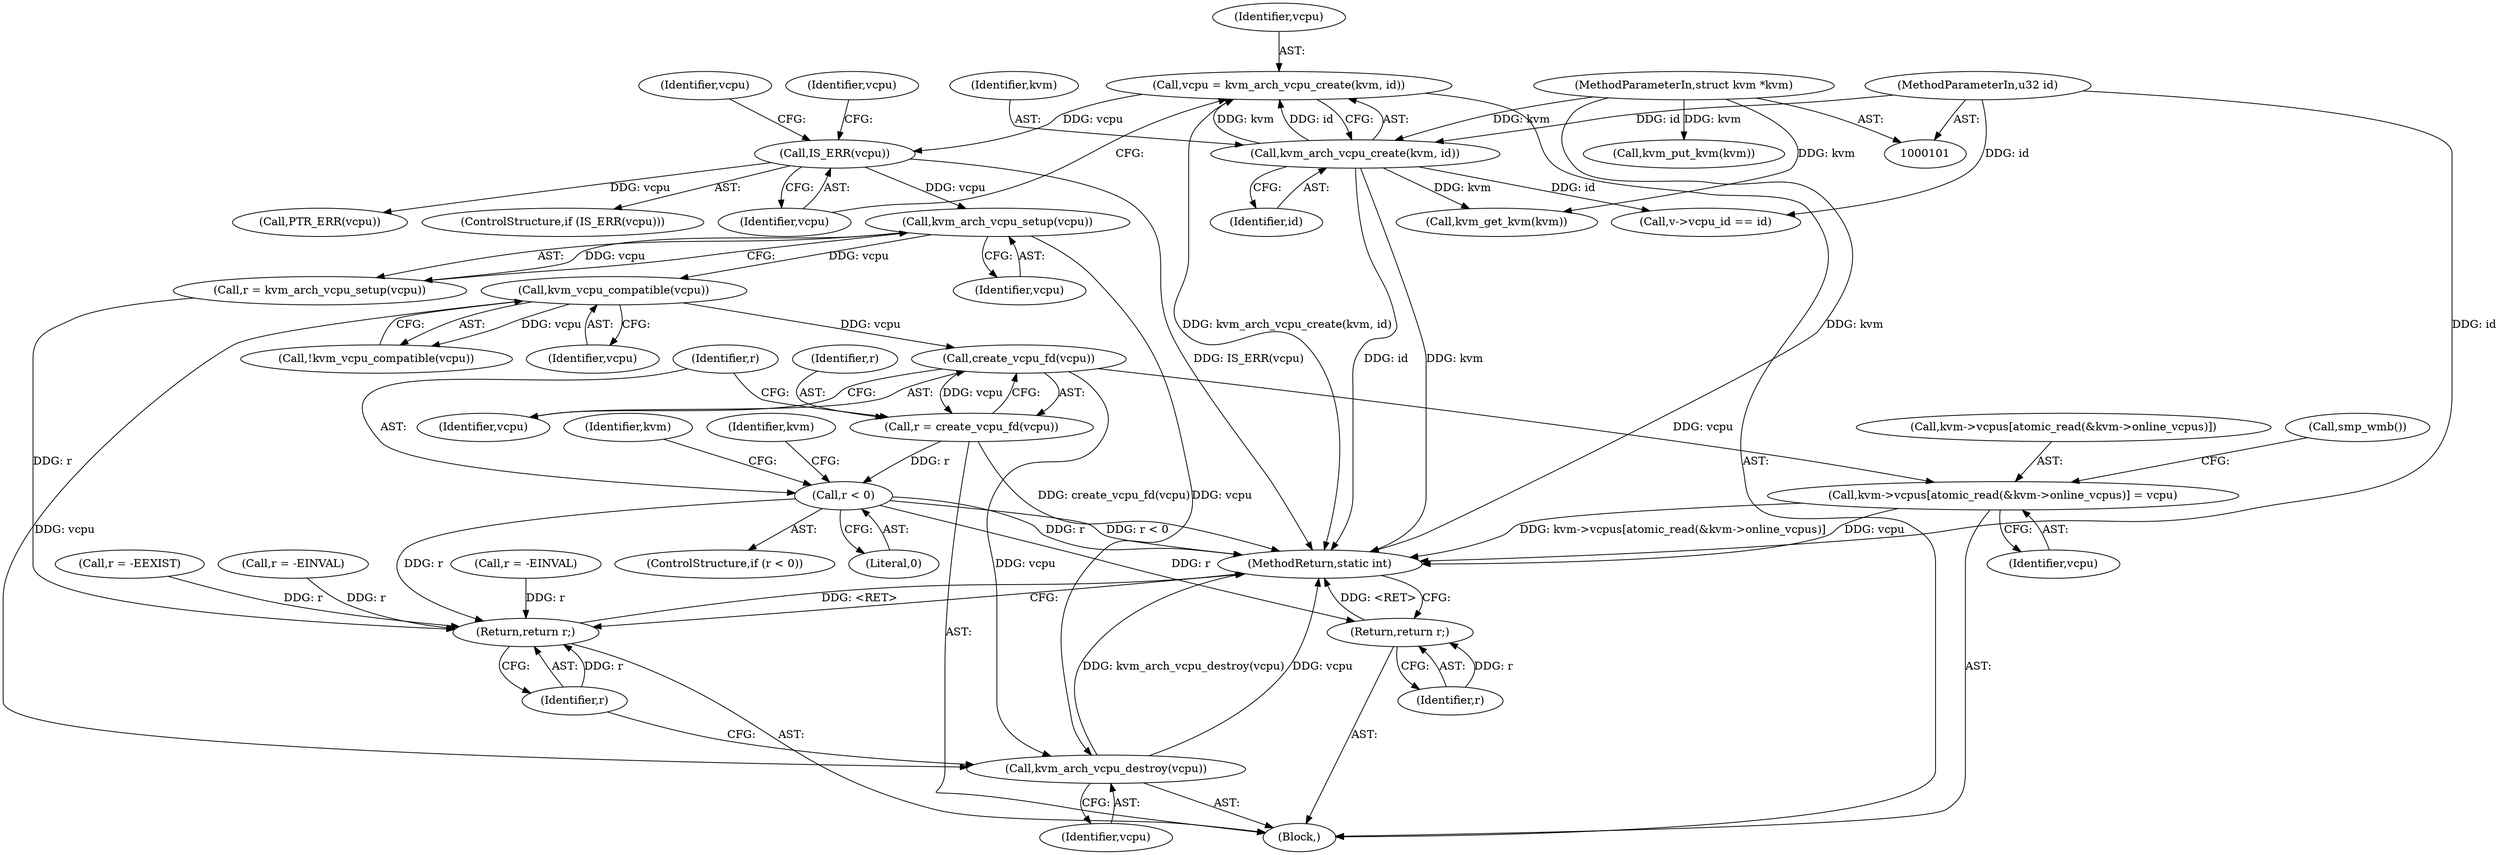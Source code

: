 digraph "0_linux_9c895160d25a76c21b65bad141b08e8d4f99afef_0@API" {
"1000188" [label="(Call,create_vcpu_fd(vcpu))"];
"1000140" [label="(Call,kvm_vcpu_compatible(vcpu))"];
"1000128" [label="(Call,kvm_arch_vcpu_setup(vcpu))"];
"1000114" [label="(Call,IS_ERR(vcpu))"];
"1000108" [label="(Call,vcpu = kvm_arch_vcpu_create(kvm, id))"];
"1000110" [label="(Call,kvm_arch_vcpu_create(kvm, id))"];
"1000102" [label="(MethodParameterIn,struct kvm *kvm)"];
"1000103" [label="(MethodParameterIn,u32 id)"];
"1000186" [label="(Call,r = create_vcpu_fd(vcpu))"];
"1000191" [label="(Call,r < 0)"];
"1000220" [label="(Return,return r;)"];
"1000231" [label="(Return,return r;)"];
"1000198" [label="(Call,kvm->vcpus[atomic_read(&kvm->online_vcpus)] = vcpu)"];
"1000229" [label="(Call,kvm_arch_vcpu_destroy(vcpu))"];
"1000139" [label="(Call,!kvm_vcpu_compatible(vcpu))"];
"1000188" [label="(Call,create_vcpu_fd(vcpu))"];
"1000126" [label="(Call,r = kvm_arch_vcpu_setup(vcpu))"];
"1000198" [label="(Call,kvm->vcpus[atomic_read(&kvm->online_vcpus)] = vcpu)"];
"1000196" [label="(Identifier,kvm)"];
"1000128" [label="(Call,kvm_arch_vcpu_setup(vcpu))"];
"1000220" [label="(Return,return r;)"];
"1000221" [label="(Identifier,r)"];
"1000122" [label="(Identifier,vcpu)"];
"1000186" [label="(Call,r = create_vcpu_fd(vcpu))"];
"1000191" [label="(Call,r < 0)"];
"1000232" [label="(Identifier,r)"];
"1000143" [label="(Call,r = -EINVAL)"];
"1000157" [label="(Call,r = -EINVAL)"];
"1000104" [label="(Block,)"];
"1000117" [label="(Call,PTR_ERR(vcpu))"];
"1000141" [label="(Identifier,vcpu)"];
"1000109" [label="(Identifier,vcpu)"];
"1000140" [label="(Call,kvm_vcpu_compatible(vcpu))"];
"1000111" [label="(Identifier,kvm)"];
"1000189" [label="(Identifier,vcpu)"];
"1000110" [label="(Call,kvm_arch_vcpu_create(kvm, id))"];
"1000113" [label="(ControlStructure,if (IS_ERR(vcpu)))"];
"1000184" [label="(Call,kvm_get_kvm(kvm))"];
"1000190" [label="(ControlStructure,if (r < 0))"];
"1000118" [label="(Identifier,vcpu)"];
"1000108" [label="(Call,vcpu = kvm_arch_vcpu_create(kvm, id))"];
"1000169" [label="(Call,r = -EEXIST)"];
"1000230" [label="(Identifier,vcpu)"];
"1000129" [label="(Identifier,vcpu)"];
"1000229" [label="(Call,kvm_arch_vcpu_destroy(vcpu))"];
"1000187" [label="(Identifier,r)"];
"1000112" [label="(Identifier,id)"];
"1000103" [label="(MethodParameterIn,u32 id)"];
"1000163" [label="(Call,v->vcpu_id == id)"];
"1000102" [label="(MethodParameterIn,struct kvm *kvm)"];
"1000233" [label="(MethodReturn,static int)"];
"1000195" [label="(Call,kvm_put_kvm(kvm))"];
"1000115" [label="(Identifier,vcpu)"];
"1000201" [label="(Identifier,kvm)"];
"1000192" [label="(Identifier,r)"];
"1000114" [label="(Call,IS_ERR(vcpu))"];
"1000231" [label="(Return,return r;)"];
"1000209" [label="(Call,smp_wmb())"];
"1000208" [label="(Identifier,vcpu)"];
"1000199" [label="(Call,kvm->vcpus[atomic_read(&kvm->online_vcpus)])"];
"1000193" [label="(Literal,0)"];
"1000188" -> "1000186"  [label="AST: "];
"1000188" -> "1000189"  [label="CFG: "];
"1000189" -> "1000188"  [label="AST: "];
"1000186" -> "1000188"  [label="CFG: "];
"1000188" -> "1000186"  [label="DDG: vcpu"];
"1000140" -> "1000188"  [label="DDG: vcpu"];
"1000188" -> "1000198"  [label="DDG: vcpu"];
"1000188" -> "1000229"  [label="DDG: vcpu"];
"1000140" -> "1000139"  [label="AST: "];
"1000140" -> "1000141"  [label="CFG: "];
"1000141" -> "1000140"  [label="AST: "];
"1000139" -> "1000140"  [label="CFG: "];
"1000140" -> "1000139"  [label="DDG: vcpu"];
"1000128" -> "1000140"  [label="DDG: vcpu"];
"1000140" -> "1000229"  [label="DDG: vcpu"];
"1000128" -> "1000126"  [label="AST: "];
"1000128" -> "1000129"  [label="CFG: "];
"1000129" -> "1000128"  [label="AST: "];
"1000126" -> "1000128"  [label="CFG: "];
"1000128" -> "1000126"  [label="DDG: vcpu"];
"1000114" -> "1000128"  [label="DDG: vcpu"];
"1000128" -> "1000229"  [label="DDG: vcpu"];
"1000114" -> "1000113"  [label="AST: "];
"1000114" -> "1000115"  [label="CFG: "];
"1000115" -> "1000114"  [label="AST: "];
"1000118" -> "1000114"  [label="CFG: "];
"1000122" -> "1000114"  [label="CFG: "];
"1000114" -> "1000233"  [label="DDG: IS_ERR(vcpu)"];
"1000108" -> "1000114"  [label="DDG: vcpu"];
"1000114" -> "1000117"  [label="DDG: vcpu"];
"1000108" -> "1000104"  [label="AST: "];
"1000108" -> "1000110"  [label="CFG: "];
"1000109" -> "1000108"  [label="AST: "];
"1000110" -> "1000108"  [label="AST: "];
"1000115" -> "1000108"  [label="CFG: "];
"1000108" -> "1000233"  [label="DDG: kvm_arch_vcpu_create(kvm, id)"];
"1000110" -> "1000108"  [label="DDG: kvm"];
"1000110" -> "1000108"  [label="DDG: id"];
"1000110" -> "1000112"  [label="CFG: "];
"1000111" -> "1000110"  [label="AST: "];
"1000112" -> "1000110"  [label="AST: "];
"1000110" -> "1000233"  [label="DDG: id"];
"1000110" -> "1000233"  [label="DDG: kvm"];
"1000102" -> "1000110"  [label="DDG: kvm"];
"1000103" -> "1000110"  [label="DDG: id"];
"1000110" -> "1000163"  [label="DDG: id"];
"1000110" -> "1000184"  [label="DDG: kvm"];
"1000102" -> "1000101"  [label="AST: "];
"1000102" -> "1000233"  [label="DDG: kvm"];
"1000102" -> "1000184"  [label="DDG: kvm"];
"1000102" -> "1000195"  [label="DDG: kvm"];
"1000103" -> "1000101"  [label="AST: "];
"1000103" -> "1000233"  [label="DDG: id"];
"1000103" -> "1000163"  [label="DDG: id"];
"1000186" -> "1000104"  [label="AST: "];
"1000187" -> "1000186"  [label="AST: "];
"1000192" -> "1000186"  [label="CFG: "];
"1000186" -> "1000233"  [label="DDG: create_vcpu_fd(vcpu)"];
"1000186" -> "1000191"  [label="DDG: r"];
"1000191" -> "1000190"  [label="AST: "];
"1000191" -> "1000193"  [label="CFG: "];
"1000192" -> "1000191"  [label="AST: "];
"1000193" -> "1000191"  [label="AST: "];
"1000196" -> "1000191"  [label="CFG: "];
"1000201" -> "1000191"  [label="CFG: "];
"1000191" -> "1000233"  [label="DDG: r < 0"];
"1000191" -> "1000233"  [label="DDG: r"];
"1000191" -> "1000220"  [label="DDG: r"];
"1000191" -> "1000231"  [label="DDG: r"];
"1000220" -> "1000104"  [label="AST: "];
"1000220" -> "1000221"  [label="CFG: "];
"1000221" -> "1000220"  [label="AST: "];
"1000233" -> "1000220"  [label="CFG: "];
"1000220" -> "1000233"  [label="DDG: <RET>"];
"1000221" -> "1000220"  [label="DDG: r"];
"1000231" -> "1000104"  [label="AST: "];
"1000231" -> "1000232"  [label="CFG: "];
"1000232" -> "1000231"  [label="AST: "];
"1000233" -> "1000231"  [label="CFG: "];
"1000231" -> "1000233"  [label="DDG: <RET>"];
"1000232" -> "1000231"  [label="DDG: r"];
"1000126" -> "1000231"  [label="DDG: r"];
"1000169" -> "1000231"  [label="DDG: r"];
"1000157" -> "1000231"  [label="DDG: r"];
"1000143" -> "1000231"  [label="DDG: r"];
"1000198" -> "1000104"  [label="AST: "];
"1000198" -> "1000208"  [label="CFG: "];
"1000199" -> "1000198"  [label="AST: "];
"1000208" -> "1000198"  [label="AST: "];
"1000209" -> "1000198"  [label="CFG: "];
"1000198" -> "1000233"  [label="DDG: kvm->vcpus[atomic_read(&kvm->online_vcpus)]"];
"1000198" -> "1000233"  [label="DDG: vcpu"];
"1000229" -> "1000104"  [label="AST: "];
"1000229" -> "1000230"  [label="CFG: "];
"1000230" -> "1000229"  [label="AST: "];
"1000232" -> "1000229"  [label="CFG: "];
"1000229" -> "1000233"  [label="DDG: kvm_arch_vcpu_destroy(vcpu)"];
"1000229" -> "1000233"  [label="DDG: vcpu"];
}
